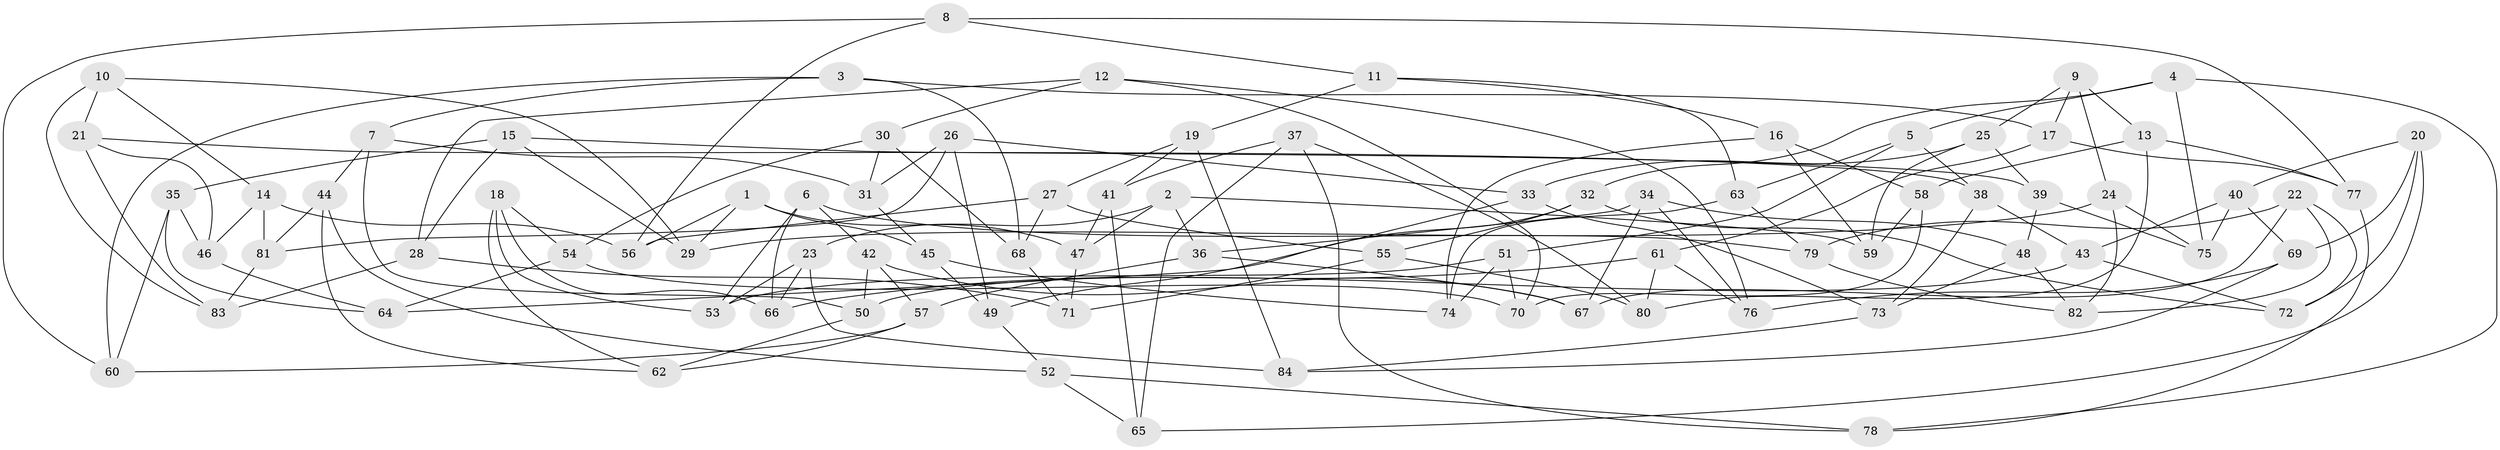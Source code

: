 // coarse degree distribution, {6: 0.48, 5: 0.2, 4: 0.28, 3: 0.04}
// Generated by graph-tools (version 1.1) at 2025/52/02/27/25 19:52:32]
// undirected, 84 vertices, 168 edges
graph export_dot {
graph [start="1"]
  node [color=gray90,style=filled];
  1;
  2;
  3;
  4;
  5;
  6;
  7;
  8;
  9;
  10;
  11;
  12;
  13;
  14;
  15;
  16;
  17;
  18;
  19;
  20;
  21;
  22;
  23;
  24;
  25;
  26;
  27;
  28;
  29;
  30;
  31;
  32;
  33;
  34;
  35;
  36;
  37;
  38;
  39;
  40;
  41;
  42;
  43;
  44;
  45;
  46;
  47;
  48;
  49;
  50;
  51;
  52;
  53;
  54;
  55;
  56;
  57;
  58;
  59;
  60;
  61;
  62;
  63;
  64;
  65;
  66;
  67;
  68;
  69;
  70;
  71;
  72;
  73;
  74;
  75;
  76;
  77;
  78;
  79;
  80;
  81;
  82;
  83;
  84;
  1 -- 29;
  1 -- 45;
  1 -- 47;
  1 -- 56;
  2 -- 23;
  2 -- 47;
  2 -- 59;
  2 -- 36;
  3 -- 68;
  3 -- 17;
  3 -- 60;
  3 -- 7;
  4 -- 78;
  4 -- 75;
  4 -- 5;
  4 -- 32;
  5 -- 51;
  5 -- 38;
  5 -- 63;
  6 -- 53;
  6 -- 66;
  6 -- 42;
  6 -- 79;
  7 -- 31;
  7 -- 44;
  7 -- 50;
  8 -- 60;
  8 -- 56;
  8 -- 11;
  8 -- 77;
  9 -- 13;
  9 -- 25;
  9 -- 24;
  9 -- 17;
  10 -- 21;
  10 -- 14;
  10 -- 29;
  10 -- 83;
  11 -- 19;
  11 -- 16;
  11 -- 63;
  12 -- 28;
  12 -- 30;
  12 -- 76;
  12 -- 70;
  13 -- 80;
  13 -- 77;
  13 -- 58;
  14 -- 46;
  14 -- 56;
  14 -- 81;
  15 -- 35;
  15 -- 39;
  15 -- 28;
  15 -- 29;
  16 -- 59;
  16 -- 74;
  16 -- 58;
  17 -- 61;
  17 -- 77;
  18 -- 53;
  18 -- 54;
  18 -- 66;
  18 -- 62;
  19 -- 27;
  19 -- 41;
  19 -- 84;
  20 -- 72;
  20 -- 69;
  20 -- 40;
  20 -- 65;
  21 -- 46;
  21 -- 83;
  21 -- 38;
  22 -- 79;
  22 -- 72;
  22 -- 82;
  22 -- 67;
  23 -- 84;
  23 -- 53;
  23 -- 66;
  24 -- 75;
  24 -- 29;
  24 -- 82;
  25 -- 39;
  25 -- 33;
  25 -- 59;
  26 -- 33;
  26 -- 49;
  26 -- 31;
  26 -- 81;
  27 -- 55;
  27 -- 56;
  27 -- 68;
  28 -- 83;
  28 -- 71;
  30 -- 54;
  30 -- 31;
  30 -- 68;
  31 -- 45;
  32 -- 55;
  32 -- 72;
  32 -- 64;
  33 -- 73;
  33 -- 49;
  34 -- 67;
  34 -- 76;
  34 -- 36;
  34 -- 48;
  35 -- 60;
  35 -- 46;
  35 -- 64;
  36 -- 67;
  36 -- 57;
  37 -- 65;
  37 -- 78;
  37 -- 80;
  37 -- 41;
  38 -- 73;
  38 -- 43;
  39 -- 48;
  39 -- 75;
  40 -- 75;
  40 -- 43;
  40 -- 69;
  41 -- 65;
  41 -- 47;
  42 -- 57;
  42 -- 67;
  42 -- 50;
  43 -- 72;
  43 -- 50;
  44 -- 62;
  44 -- 52;
  44 -- 81;
  45 -- 49;
  45 -- 74;
  46 -- 64;
  47 -- 71;
  48 -- 73;
  48 -- 82;
  49 -- 52;
  50 -- 62;
  51 -- 53;
  51 -- 70;
  51 -- 74;
  52 -- 65;
  52 -- 78;
  54 -- 70;
  54 -- 64;
  55 -- 80;
  55 -- 71;
  57 -- 62;
  57 -- 60;
  58 -- 70;
  58 -- 59;
  61 -- 76;
  61 -- 66;
  61 -- 80;
  63 -- 79;
  63 -- 74;
  68 -- 71;
  69 -- 76;
  69 -- 84;
  73 -- 84;
  77 -- 78;
  79 -- 82;
  81 -- 83;
}
